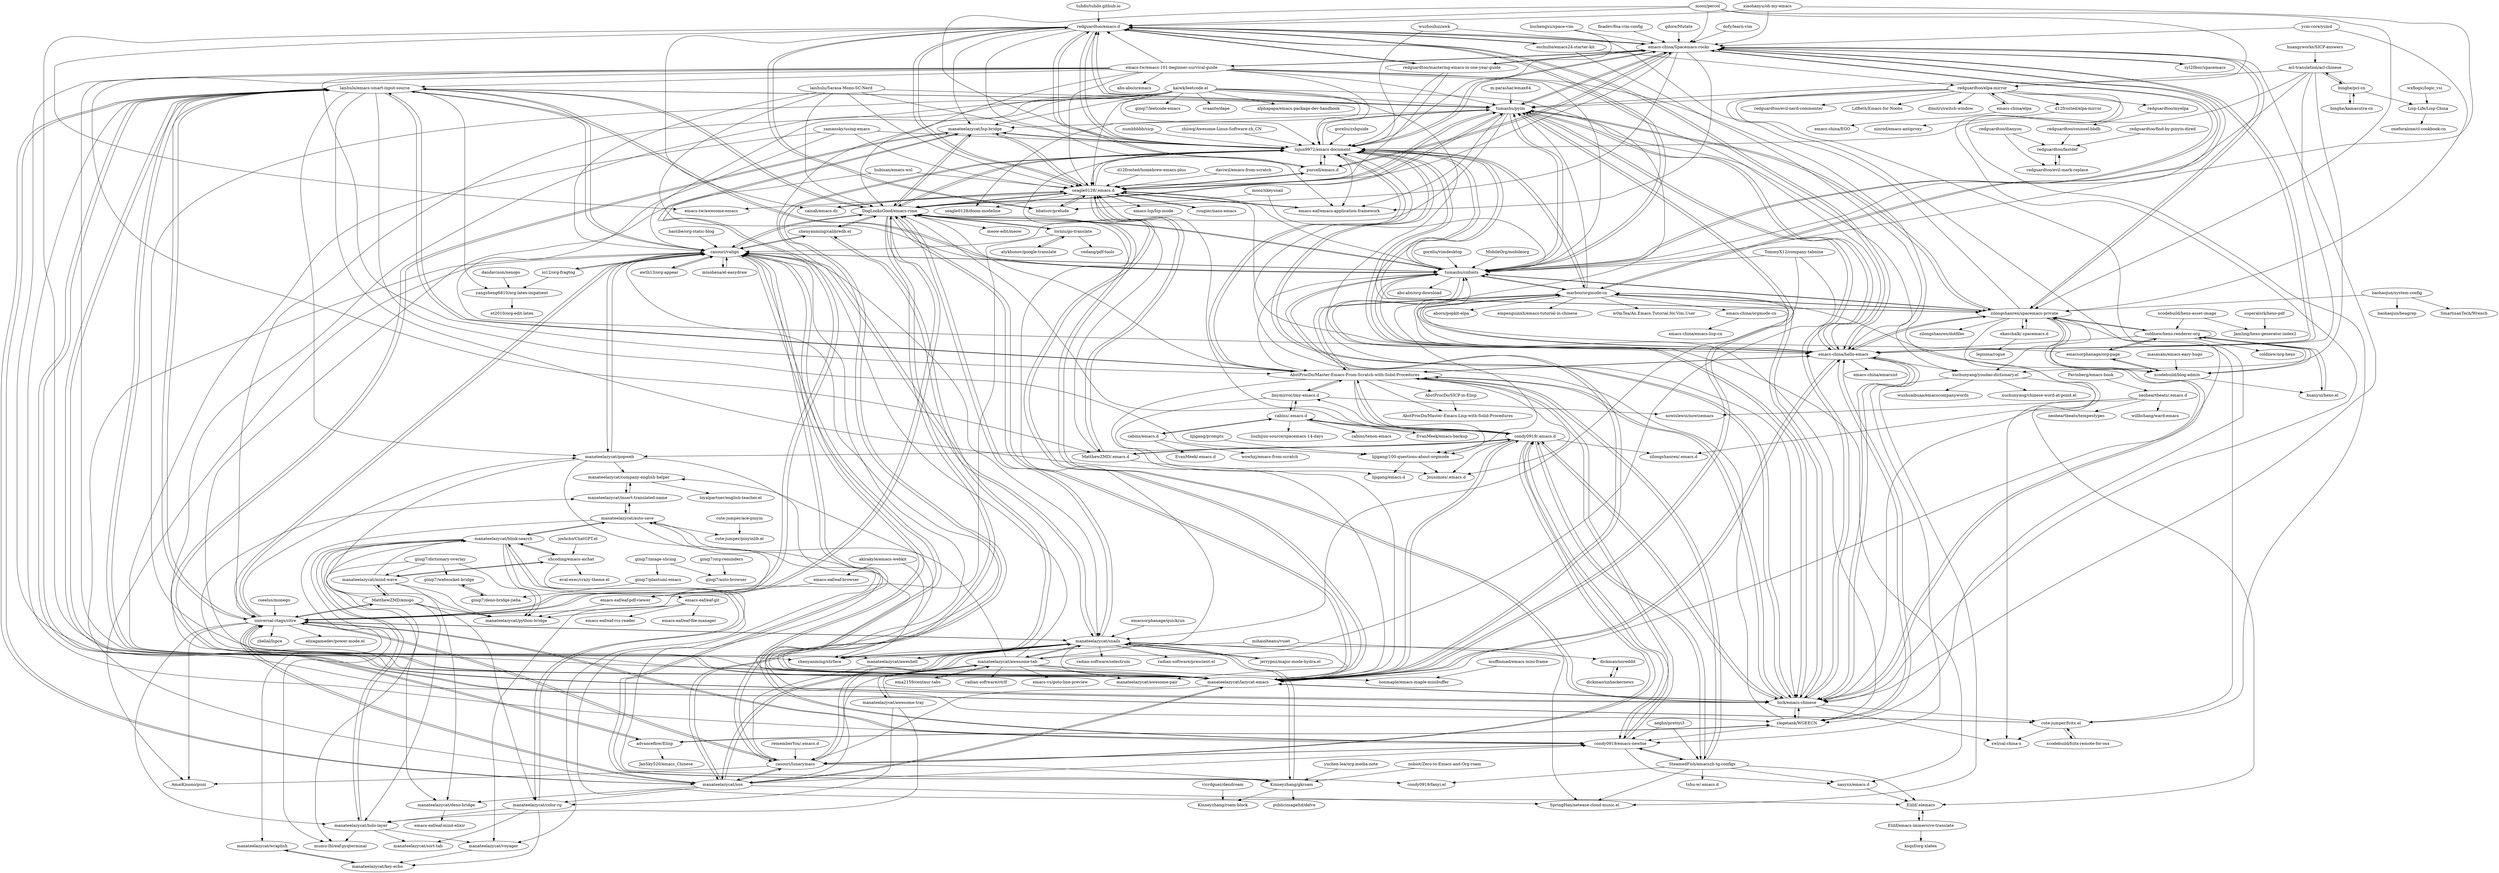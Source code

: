 digraph G {
"mooz/percol" -> "redguardtoo/emacs.d" ["e"=1]
"mooz/percol" -> "emacs-china/Spacemacs-rocks" ["e"=1]
"mooz/percol" -> "lujun9972/emacs-document" ["e"=1]
"mooz/percol" -> "tumashu/pyim" ["e"=1]
"mooz/percol" -> "zilongshanren/spacemacs-private" ["e"=1]
"redguardtoo/mastering-emacs-in-one-year-guide" -> "redguardtoo/emacs.d" ["e"=1]
"redguardtoo/mastering-emacs-in-one-year-guide" -> "emacs-china/Spacemacs-rocks" ["e"=1]
"redguardtoo/mastering-emacs-in-one-year-guide" -> "lujun9972/emacs-document" ["e"=1]
"redguardtoo/mastering-emacs-in-one-year-guide" -> "seagle0128/.emacs.d" ["e"=1]
"goreliu/zshguide" -> "lujun9972/emacs-document" ["e"=1]
"emacs-eaf/emacs-application-framework" -> "seagle0128/.emacs.d" ["e"=1]
"mooz/xkeysnail" -> "DogLooksGood/emacs-rime" ["e"=1]
"mooz/xkeysnail" -> "tumashu/cnfonts" ["e"=1]
"xiaohanyu/oh-my-emacs" -> "redguardtoo/emacs.d" ["e"=1]
"xiaohanyu/oh-my-emacs" -> "tumashu/cnfonts" ["e"=1]
"xiaohanyu/oh-my-emacs" -> "emacs-china/Spacemacs-rocks" ["e"=1]
"eschulte/emacs24-starter-kit" -> "redguardtoo/emacs.d" ["e"=1]
"eschulte/emacs24-starter-kit" -> "redguardtoo/elpa-mirror" ["e"=1]
"eschulte/emacs24-starter-kit" -> "emacs-china/hello-emacs" ["e"=1]
"ycm-core/ycmd" -> "zilongshanren/spacemacs-private" ["e"=1]
"ycm-core/ycmd" -> "emacs-china/Spacemacs-rocks" ["e"=1]
"TommyX12/company-tabnine" -> "manateelazycat/snails" ["e"=1]
"TommyX12/company-tabnine" -> "tumashu/cnfonts" ["e"=1]
"TommyX12/company-tabnine" -> "manateelazycat/awesome-tab" ["e"=1]
"MatthewZMD/.emacs.d" -> "seagle0128/.emacs.d" ["e"=1]
"MatthewZMD/.emacs.d" -> "condy0919/.emacs.d" ["e"=1]
"MatthewZMD/.emacs.d" -> "manateelazycat/lazycat-emacs" ["e"=1]
"MatthewZMD/.emacs.d" -> "lujun9972/emacs-document" ["e"=1]
"rememberYou/.emacs.d" -> "casouri/lunarymacs" ["e"=1]
"casouri/lunarymacs" -> "condy0919/emacs-newbie"
"casouri/lunarymacs" -> "universal-ctags/citre"
"casouri/lunarymacs" -> "manateelazycat/snails"
"casouri/lunarymacs" -> "condy0919/.emacs.d"
"casouri/lunarymacs" -> "casouri/valign"
"casouri/lunarymacs" -> "AmaiKinono/puni" ["e"=1]
"casouri/lunarymacs" -> "manateelazycat/nox"
"casouri/lunarymacs" -> "Kinneyzhang/gkroam"
"slegetank/WGEECN" -> "advanceflow/Elisp"
"slegetank/WGEECN" -> "hick/emacs-chinese"
"slegetank/WGEECN" -> "emacs-china/hello-emacs"
"slegetank/WGEECN" -> "condy0919/emacs-newbie"
"slegetank/WGEECN" -> "lujun9972/emacs-document"
"manateelazycat/aweshell" -> "manateelazycat/snails" ["e"=1]
"manateelazycat/aweshell" -> "casouri/lunarymacs" ["e"=1]
"redguardtoo/elpa-mirror" -> "emacs-china/elpa"
"redguardtoo/elpa-mirror" -> "d12frosted/elpa-mirror"
"redguardtoo/elpa-mirror" -> "tumashu/pyim"
"redguardtoo/elpa-mirror" -> "redguardtoo/myelpa"
"redguardtoo/elpa-mirror" -> "redguardtoo/evil-nerd-commenter" ["e"=1]
"redguardtoo/elpa-mirror" -> "LdBeth/Emacs-for-Noobs"
"redguardtoo/elpa-mirror" -> "slegetank/WGEECN"
"redguardtoo/elpa-mirror" -> "manateelazycat/lazycat-emacs"
"redguardtoo/elpa-mirror" -> "dimitri/switch-window" ["e"=1]
"redguardtoo/elpa-mirror" -> "hick/emacs-chinese"
"redguardtoo/elpa-mirror" -> "cute-jumper/fcitx.el"
"manateelazycat/awesome-tray" -> "manateelazycat/awesome-tab" ["e"=1]
"manateelazycat/awesome-tray" -> "manateelazycat/holo-layer" ["e"=1]
"manateelazycat/awesome-tray" -> "manateelazycat/color-rg" ["e"=1]
"manateelazycat/auto-save" -> "manateelazycat/insert-translated-name"
"manateelazycat/auto-save" -> "manateelazycat/blink-search"
"manateelazycat/auto-save" -> "cute-jumper/pinyinlib.el"
"manateelazycat/auto-save" -> "Elilif/.elemacs"
"manateelazycat/auto-save" -> "manateelazycat/wraplish"
"jerrypnz/major-mode-hydra.el" -> "manateelazycat/snails" ["e"=1]
"manateelazycat/snails" -> "manateelazycat/nox"
"manateelazycat/snails" -> "universal-ctags/citre"
"manateelazycat/snails" -> "casouri/valign"
"manateelazycat/snails" -> "manateelazycat/awesome-tab"
"manateelazycat/snails" -> "casouri/lunarymacs"
"manateelazycat/snails" -> "Kinneyzhang/gkroam"
"manateelazycat/snails" -> "jerrypnz/major-mode-hydra.el" ["e"=1]
"manateelazycat/snails" -> "radian-software/selectrum" ["e"=1]
"manateelazycat/snails" -> "manateelazycat/aweshell" ["e"=1]
"manateelazycat/snails" -> "SpringHan/netease-cloud-music.el"
"manateelazycat/snails" -> "manateelazycat/awesome-pair"
"manateelazycat/snails" -> "DogLooksGood/emacs-rime"
"manateelazycat/snails" -> "chenyanming/shrface"
"manateelazycat/snails" -> "radian-software/prescient.el" ["e"=1]
"manateelazycat/snails" -> "manateelazycat/lazycat-emacs"
"ema2159/centaur-tabs" -> "manateelazycat/awesome-tab" ["e"=1]
"wxflogic/logic_vsi" -> "Lisp-Life/Lisp-China"
"condy0919/.emacs.d" -> "condy0919/emacs-newbie"
"condy0919/.emacs.d" -> "manateelazycat/lazycat-emacs"
"condy0919/.emacs.d" -> "cabins/.emacs.d"
"condy0919/.emacs.d" -> "casouri/lunarymacs"
"condy0919/.emacs.d" -> "SteamedFish/emacszh-tg-configs"
"condy0919/.emacs.d" -> "DogLooksGood/emacs-rime"
"condy0919/.emacs.d" -> "hick/emacs-chinese"
"condy0919/.emacs.d" -> "AbstProcDo/Master-Emacs-From-Scratch-with-Solid-Procedures"
"condy0919/.emacs.d" -> "lijigang/100-questions-about-orgmode"
"condy0919/.emacs.d" -> "Jousimies/.emacs.d"
"condy0919/.emacs.d" -> "seagle0128/.emacs.d"
"condy0919/.emacs.d" -> "zilongshanren/.emacs.d"
"condy0919/.emacs.d" -> "MatthewZMD/.emacs.d" ["e"=1]
"condy0919/.emacs.d" -> "Imymirror/imy-emacs.d"
"condy0919/.emacs.d" -> "manateelazycat/popweb"
"aeghn/prettyi3" -> "SteamedFish/emacszh-tg-configs" ["e"=1]
"aeghn/prettyi3" -> "condy0919/emacs-newbie" ["e"=1]
"redguardtoo/dianyou" -> "redguardtoo/fastdef"
"redguardtoo/dianyou" -> "redguardtoo/evil-mark-replace"
"dickmao/nnreddit" -> "dickmao/nnhackernews"
"kaiwk/leetcode.el" -> "manateelazycat/snails"
"kaiwk/leetcode.el" -> "lujun9972/emacs-document"
"kaiwk/leetcode.el" -> "casouri/valign"
"kaiwk/leetcode.el" -> "manateelazycat/lsp-bridge" ["e"=1]
"kaiwk/leetcode.el" -> "hick/emacs-chinese"
"kaiwk/leetcode.el" -> "universal-ctags/citre"
"kaiwk/leetcode.el" -> "manateelazycat/aweshell" ["e"=1]
"kaiwk/leetcode.el" -> "ginqi7/leetcode-emacs"
"kaiwk/leetcode.el" -> "manateelazycat/lazycat-emacs"
"kaiwk/leetcode.el" -> "seagle0128/doom-modeline" ["e"=1]
"kaiwk/leetcode.el" -> "nasyxx/emacs.d"
"kaiwk/leetcode.el" -> "tumashu/pyim"
"kaiwk/leetcode.el" -> "seagle0128/.emacs.d"
"kaiwk/leetcode.el" -> "svaante/dape" ["e"=1]
"kaiwk/leetcode.el" -> "alphapapa/emacs-package-dev-handbook" ["e"=1]
"nasyxx/emacs.d" -> "Elilif/.elemacs"
"atykhonov/google-translate" -> "lorniu/go-translate" ["e"=1]
"manateelazycat/awesome-tab" -> "manateelazycat/snails"
"manateelazycat/awesome-tab" -> "ema2159/centaur-tabs" ["e"=1]
"manateelazycat/awesome-tab" -> "manateelazycat/awesome-tray" ["e"=1]
"manateelazycat/awesome-tab" -> "manateelazycat/lazycat-emacs"
"manateelazycat/awesome-tab" -> "DogLooksGood/emacs-rime"
"manateelazycat/awesome-tab" -> "manateelazycat/nox"
"manateelazycat/awesome-tab" -> "radian-software/ctrlf" ["e"=1]
"manateelazycat/awesome-tab" -> "manateelazycat/auto-save"
"manateelazycat/awesome-tab" -> "casouri/valign"
"manateelazycat/awesome-tab" -> "honmaple/emacs-maple-minibuffer"
"manateelazycat/awesome-tab" -> "emacs-vs/goto-line-preview" ["e"=1]
"manateelazycat/awesome-tab" -> "manateelazycat/awesome-pair"
"binghe/pcl-cn" -> "Lisp-Life/Lisp-China"
"binghe/pcl-cn" -> "binghe/kamasutra-cn"
"binghe/pcl-cn" -> "acl-translation/acl-chinese"
"cabins/.emacs.d" -> "cabins/emacs.d"
"cabins/.emacs.d" -> "Imymirror/imy-emacs.d"
"cabins/.emacs.d" -> "condy0919/.emacs.d"
"cabins/.emacs.d" -> "EvanMeek/emacs-backup"
"cabins/.emacs.d" -> "liuzhijun-source/spacemacs-14-days"
"cabins/.emacs.d" -> "cabins/tenon-emacs"
"binghe/kamasutra-cn" -> "binghe/pcl-cn"
"m-parashar/emax64" -> "tumashu/pyim" ["e"=1]
"manateelazycat/color-rg" -> "manateelazycat/blink-search"
"manateelazycat/color-rg" -> "manateelazycat/sort-tab"
"manateelazycat/color-rg" -> "manateelazycat/holo-layer"
"manateelazycat/color-rg" -> "manateelazycat/key-echo"
"manateelazycat/insert-translated-name" -> "manateelazycat/company-english-helper"
"manateelazycat/insert-translated-name" -> "manateelazycat/auto-save"
"Lisp-Life/Lisp-China" -> "oneforalone/cl-cookbook-cn"
"marboo/orgmode-cn" -> "emacs-china/hello-emacs"
"marboo/orgmode-cn" -> "lujun9972/emacs-document"
"marboo/orgmode-cn" -> "tumashu/cnfonts"
"marboo/orgmode-cn" -> "AbstProcDo/Master-Emacs-From-Scratch-with-Solid-Procedures"
"marboo/orgmode-cn" -> "hick/emacs-chinese"
"marboo/orgmode-cn" -> "zilongshanren/spacemacs-private"
"marboo/orgmode-cn" -> "emacs-china/orgmode-cn"
"marboo/orgmode-cn" -> "xcodebuild/blog-admin"
"marboo/orgmode-cn" -> "emacs-china/Spacemacs-rocks"
"marboo/orgmode-cn" -> "tumashu/pyim"
"marboo/orgmode-cn" -> "slegetank/WGEECN"
"marboo/orgmode-cn" -> "aborn/popkit-elpa"
"marboo/orgmode-cn" -> "lijigang/100-questions-about-orgmode"
"marboo/orgmode-cn" -> "empenguinxh/emacs-tutorial-in-chinese"
"marboo/orgmode-cn" -> "w0mTea/An.Emacs.Tutorial.for.Vim.User" ["e"=1]
"manateelazycat/company-english-helper" -> "manateelazycat/insert-translated-name"
"manateelazycat/company-english-helper" -> "loyalpartner/english-teacher.el"
"redguardtoo/myelpa" -> "redguardtoo/counsel-bbdb"
"tumashu/cnfonts" -> "tumashu/pyim"
"tumashu/cnfonts" -> "hick/emacs-chinese"
"tumashu/cnfonts" -> "lujun9972/emacs-document"
"tumashu/cnfonts" -> "DogLooksGood/emacs-rime"
"tumashu/cnfonts" -> "emacs-china/hello-emacs"
"tumashu/cnfonts" -> "casouri/valign"
"tumashu/cnfonts" -> "laishulu/emacs-smart-input-source"
"tumashu/cnfonts" -> "manateelazycat/lazycat-emacs"
"tumashu/cnfonts" -> "marboo/orgmode-cn"
"tumashu/cnfonts" -> "zilongshanren/spacemacs-private"
"tumashu/cnfonts" -> "abo-abo/org-download" ["e"=1]
"tumashu/cnfonts" -> "seagle0128/.emacs.d"
"tumashu/cnfonts" -> "emacs-china/Spacemacs-rocks"
"tumashu/cnfonts" -> "AbstProcDo/Master-Emacs-From-Scratch-with-Solid-Procedures"
"tumashu/cnfonts" -> "redguardtoo/emacs.d"
"redguardtoo/emacs.d" -> "purcell/emacs.d" ["e"=1]
"redguardtoo/emacs.d" -> "seagle0128/.emacs.d"
"redguardtoo/emacs.d" -> "redguardtoo/mastering-emacs-in-one-year-guide" ["e"=1]
"redguardtoo/emacs.d" -> "lujun9972/emacs-document"
"redguardtoo/emacs.d" -> "emacs-china/Spacemacs-rocks"
"redguardtoo/emacs.d" -> "bbatsov/prelude" ["e"=1]
"redguardtoo/emacs.d" -> "tumashu/pyim"
"redguardtoo/emacs.d" -> "emacs-eaf/emacs-application-framework" ["e"=1]
"redguardtoo/emacs.d" -> "emacs-china/hello-emacs"
"redguardtoo/emacs.d" -> "manateelazycat/lazycat-emacs"
"redguardtoo/emacs.d" -> "tumashu/cnfonts"
"redguardtoo/emacs.d" -> "manateelazycat/lsp-bridge" ["e"=1]
"redguardtoo/emacs.d" -> "eschulte/emacs24-starter-kit" ["e"=1]
"redguardtoo/emacs.d" -> "emacs-tw/awesome-emacs" ["e"=1]
"redguardtoo/emacs.d" -> "caisah/emacs.dz" ["e"=1]
"nobiot/Zero-to-Emacs-and-Org-roam" -> "Kinneyzhang/gkroam" ["e"=1]
"bbatsov/prelude" -> "redguardtoo/emacs.d" ["e"=1]
"bbatsov/prelude" -> "seagle0128/.emacs.d" ["e"=1]
"daviwil/emacs-from-scratch" -> "seagle0128/.emacs.d" ["e"=1]
"dandavison/xenops" -> "yangsheng6810/org-latex-impatient" ["e"=1]
"hubisan/emacs-wsl" -> "seagle0128/.emacs.d" ["e"=1]
"hubisan/emacs-wsl" -> "chenyanming/shrface" ["e"=1]
"condy0919/emacs-newbie" -> "condy0919/.emacs.d"
"condy0919/emacs-newbie" -> "SteamedFish/emacszh-tg-configs"
"condy0919/emacs-newbie" -> "AbstProcDo/Master-Emacs-From-Scratch-with-Solid-Procedures"
"condy0919/emacs-newbie" -> "universal-ctags/citre"
"condy0919/emacs-newbie" -> "casouri/lunarymacs"
"condy0919/emacs-newbie" -> "casouri/valign"
"condy0919/emacs-newbie" -> "nasyxx/emacs.d"
"casouri/valign" -> "DogLooksGood/emacs-rime"
"casouri/valign" -> "awth13/org-appear" ["e"=1]
"casouri/valign" -> "manateelazycat/popweb"
"casouri/valign" -> "chenyanming/calibredb.el" ["e"=1]
"casouri/valign" -> "manateelazycat/snails"
"casouri/valign" -> "io12/org-fragtog" ["e"=1]
"casouri/valign" -> "laishulu/emacs-smart-input-source"
"casouri/valign" -> "tumashu/cnfonts"
"casouri/valign" -> "casouri/lunarymacs"
"casouri/valign" -> "condy0919/emacs-newbie"
"casouri/valign" -> "universal-ctags/citre"
"casouri/valign" -> "Kinneyzhang/gkroam"
"casouri/valign" -> "AmaiKinono/puni" ["e"=1]
"casouri/valign" -> "misohena/el-easydraw" ["e"=1]
"casouri/valign" -> "chenyanming/shrface"
"laishulu/Sarasa-Mono-SC-Nerd" -> "tumashu/cnfonts" ["e"=1]
"laishulu/Sarasa-Mono-SC-Nerd" -> "DogLooksGood/emacs-rime" ["e"=1]
"laishulu/Sarasa-Mono-SC-Nerd" -> "casouri/valign" ["e"=1]
"laishulu/Sarasa-Mono-SC-Nerd" -> "lujun9972/emacs-document" ["e"=1]
"laishulu/Sarasa-Mono-SC-Nerd" -> "seagle0128/.emacs.d" ["e"=1]
"laishulu/Sarasa-Mono-SC-Nerd" -> "tumashu/pyim" ["e"=1]
"qdore/Mutate" -> "emacs-china/Spacemacs-rocks" ["e"=1]
"mihaiolteanu/vuiet" -> "dickmao/nnreddit"
"mihaiolteanu/vuiet" -> "chenyanming/shrface"
"tuhdo/tuhdo.github.io" -> "redguardtoo/emacs.d" ["e"=1]
"tumashu/pyim" -> "tumashu/cnfonts"
"tumashu/pyim" -> "DogLooksGood/emacs-rime"
"tumashu/pyim" -> "hick/emacs-chinese"
"tumashu/pyim" -> "lujun9972/emacs-document"
"tumashu/pyim" -> "emacs-china/hello-emacs"
"tumashu/pyim" -> "manateelazycat/lazycat-emacs"
"tumashu/pyim" -> "seagle0128/.emacs.d"
"tumashu/pyim" -> "redguardtoo/emacs.d"
"tumashu/pyim" -> "laishulu/emacs-smart-input-source"
"tumashu/pyim" -> "emacs-eaf/emacs-application-framework" ["e"=1]
"tumashu/pyim" -> "xuchunyang/youdao-dictionary.el"
"tumashu/pyim" -> "manateelazycat/lsp-bridge" ["e"=1]
"tumashu/pyim" -> "emacs-china/Spacemacs-rocks"
"tumashu/pyim" -> "zilongshanren/spacemacs-private"
"tumashu/pyim" -> "casouri/valign"
"lorniu/go-translate" -> "atykhonov/google-translate" ["e"=1]
"lorniu/go-translate" -> "DogLooksGood/emacs-rime"
"lorniu/go-translate" -> "universal-ctags/citre"
"lorniu/go-translate" -> "vedang/pdf-tools" ["e"=1]
"AbstProcDo/Master-Emacs-From-Scratch-with-Solid-Procedures" -> "condy0919/emacs-newbie"
"AbstProcDo/Master-Emacs-From-Scratch-with-Solid-Procedures" -> "SteamedFish/emacszh-tg-configs"
"AbstProcDo/Master-Emacs-From-Scratch-with-Solid-Procedures" -> "emacs-china/hello-emacs"
"AbstProcDo/Master-Emacs-From-Scratch-with-Solid-Procedures" -> "laishulu/emacs-smart-input-source"
"AbstProcDo/Master-Emacs-From-Scratch-with-Solid-Procedures" -> "AbstProcDo/SICP-in-Elisp"
"AbstProcDo/Master-Emacs-From-Scratch-with-Solid-Procedures" -> "Imymirror/imy-emacs.d"
"AbstProcDo/Master-Emacs-From-Scratch-with-Solid-Procedures" -> "lujun9972/emacs-document"
"AbstProcDo/Master-Emacs-From-Scratch-with-Solid-Procedures" -> "hick/emacs-chinese"
"AbstProcDo/Master-Emacs-From-Scratch-with-Solid-Procedures" -> "marboo/orgmode-cn"
"AbstProcDo/Master-Emacs-From-Scratch-with-Solid-Procedures" -> "DogLooksGood/emacs-rime"
"AbstProcDo/Master-Emacs-From-Scratch-with-Solid-Procedures" -> "condy0919/.emacs.d"
"AbstProcDo/Master-Emacs-From-Scratch-with-Solid-Procedures" -> "lijigang/100-questions-about-orgmode"
"AbstProcDo/Master-Emacs-From-Scratch-with-Solid-Procedures" -> "AbstProcDo/Master-Emacs-Lisp-with-Solid-Procedures"
"AbstProcDo/Master-Emacs-From-Scratch-with-Solid-Procedures" -> "Jousimies/.emacs.d"
"AbstProcDo/Master-Emacs-From-Scratch-with-Solid-Procedures" -> "manateelazycat/lazycat-emacs"
"emacsorphanage/quickrun" -> "manateelazycat/snails" ["e"=1]
"universal-ctags/citre" -> "condy0919/emacs-newbie"
"universal-ctags/citre" -> "manateelazycat/snails"
"universal-ctags/citre" -> "casouri/lunarymacs"
"universal-ctags/citre" -> "laishulu/emacs-smart-input-source"
"universal-ctags/citre" -> "manateelazycat/lsp-bridge" ["e"=1]
"universal-ctags/citre" -> "manateelazycat/nox"
"universal-ctags/citre" -> "MatthewZMD/emigo" ["e"=1]
"universal-ctags/citre" -> "casouri/valign"
"universal-ctags/citre" -> "manateelazycat/popweb"
"universal-ctags/citre" -> "advanceflow/Elisp"
"universal-ctags/citre" -> "manateelazycat/holo-layer"
"universal-ctags/citre" -> "DogLooksGood/emacs-rime"
"universal-ctags/citre" -> "AmaiKinono/puni" ["e"=1]
"universal-ctags/citre" -> "zbelial/lspce" ["e"=1]
"universal-ctags/citre" -> "elizagamedev/power-mode.el"
"emacs-china/hello-emacs" -> "lujun9972/emacs-document"
"emacs-china/hello-emacs" -> "emacs-china/Spacemacs-rocks"
"emacs-china/hello-emacs" -> "tumashu/cnfonts"
"emacs-china/hello-emacs" -> "marboo/orgmode-cn"
"emacs-china/hello-emacs" -> "AbstProcDo/Master-Emacs-From-Scratch-with-Solid-Procedures"
"emacs-china/hello-emacs" -> "manateelazycat/lazycat-emacs"
"emacs-china/hello-emacs" -> "hick/emacs-chinese"
"emacs-china/hello-emacs" -> "tumashu/pyim"
"emacs-china/hello-emacs" -> "zilongshanren/spacemacs-private"
"emacs-china/hello-emacs" -> "seagle0128/.emacs.d"
"emacs-china/hello-emacs" -> "emacs-china/emacsist"
"emacs-china/hello-emacs" -> "redguardtoo/emacs.d"
"emacs-china/hello-emacs" -> "condy0919/emacs-newbie"
"emacs-china/hello-emacs" -> "slegetank/WGEECN"
"emacs-china/hello-emacs" -> "xuchunyang/youdao-dictionary.el"
"manateelazycat/nox" -> "manateelazycat/snails"
"manateelazycat/nox" -> "SpringHan/netease-cloud-music.el"
"manateelazycat/nox" -> "universal-ctags/citre"
"manateelazycat/nox" -> "laishulu/emacs-smart-input-source"
"manateelazycat/nox" -> "casouri/lunarymacs"
"manateelazycat/nox" -> "DogLooksGood/emacs-rime"
"manateelazycat/nox" -> "manateelazycat/color-rg"
"manateelazycat/nox" -> "manateelazycat/lazycat-emacs"
"manateelazycat/nox" -> "casouri/valign"
"manateelazycat/nox" -> "manateelazycat/deno-bridge"
"manateelazycat/nox" -> "condy0919/emacs-newbie"
"yangsheng6810/org-latex-impatient" -> "et2010/org-edit-latex"
"io12/org-fragtog" -> "casouri/valign" ["e"=1]
"io12/org-fragtog" -> "yangsheng6810/org-latex-impatient" ["e"=1]
"muffinmad/emacs-mini-frame" -> "honmaple/emacs-maple-minibuffer" ["e"=1]
"chenyanming/shrface" -> "chenyanming/calibredb.el" ["e"=1]
"Kinneyzhang/gkroam" -> "publicimageltd/delve" ["e"=1]
"Kinneyzhang/gkroam" -> "Kinneyzhang/roam-block"
"Kinneyzhang/gkroam" -> "manateelazycat/snails"
"Kinneyzhang/gkroam" -> "casouri/valign"
"SteamedFish/emacszh-tg-configs" -> "condy0919/emacs-newbie"
"SteamedFish/emacszh-tg-configs" -> "nasyxx/emacs.d"
"SteamedFish/emacszh-tg-configs" -> "AbstProcDo/Master-Emacs-From-Scratch-with-Solid-Procedures"
"SteamedFish/emacszh-tg-configs" -> "Elilif/.elemacs"
"SteamedFish/emacszh-tg-configs" -> "condy0919/fanyi.el"
"SteamedFish/emacszh-tg-configs" -> "condy0919/.emacs.d"
"SteamedFish/emacszh-tg-configs" -> "tshu-w/.emacs.d"
"SteamedFish/emacszh-tg-configs" -> "SpringHan/netease-cloud-music.el"
"DogLooksGood/emacs-rime" -> "laishulu/emacs-smart-input-source"
"DogLooksGood/emacs-rime" -> "tumashu/pyim"
"DogLooksGood/emacs-rime" -> "casouri/valign"
"DogLooksGood/emacs-rime" -> "tumashu/cnfonts"
"DogLooksGood/emacs-rime" -> "manateelazycat/lazycat-emacs"
"DogLooksGood/emacs-rime" -> "manateelazycat/lsp-bridge" ["e"=1]
"DogLooksGood/emacs-rime" -> "manateelazycat/nox"
"DogLooksGood/emacs-rime" -> "lorniu/go-translate"
"DogLooksGood/emacs-rime" -> "hick/emacs-chinese"
"DogLooksGood/emacs-rime" -> "lujun9972/emacs-document"
"DogLooksGood/emacs-rime" -> "chenyanming/calibredb.el" ["e"=1]
"DogLooksGood/emacs-rime" -> "universal-ctags/citre"
"DogLooksGood/emacs-rime" -> "seagle0128/.emacs.d"
"DogLooksGood/emacs-rime" -> "meow-edit/meow" ["e"=1]
"DogLooksGood/emacs-rime" -> "manateelazycat/snails"
"xuchunyang/youdao-dictionary.el" -> "xuchunyang/chinese-word-at-point.el"
"xuchunyang/youdao-dictionary.el" -> "SpringHan/netease-cloud-music.el"
"xuchunyang/youdao-dictionary.el" -> "wushuaibuaa/emacscompanywords"
"xuchunyang/youdao-dictionary.el" -> "xwl/cal-china-x"
"chenyanming/calibredb.el" -> "chenyanming/shrface" ["e"=1]
"chenyanming/calibredb.el" -> "casouri/valign" ["e"=1]
"chenyanming/calibredb.el" -> "DogLooksGood/emacs-rime" ["e"=1]
"laishulu/emacs-smart-input-source" -> "DogLooksGood/emacs-rime"
"laishulu/emacs-smart-input-source" -> "universal-ctags/citre"
"laishulu/emacs-smart-input-source" -> "hick/emacs-chinese"
"laishulu/emacs-smart-input-source" -> "cute-jumper/fcitx.el"
"laishulu/emacs-smart-input-source" -> "casouri/valign"
"laishulu/emacs-smart-input-source" -> "AbstProcDo/Master-Emacs-From-Scratch-with-Solid-Procedures"
"laishulu/emacs-smart-input-source" -> "manateelazycat/nox"
"laishulu/emacs-smart-input-source" -> "tumashu/cnfonts"
"laishulu/emacs-smart-input-source" -> "manateelazycat/popweb"
"laishulu/emacs-smart-input-source" -> "Jousimies/.emacs.d"
"laishulu/emacs-smart-input-source" -> "manateelazycat/lazycat-emacs"
"laishulu/emacs-smart-input-source" -> "tumashu/pyim"
"laishulu/emacs-smart-input-source" -> "yangsheng6810/org-latex-impatient"
"laishulu/emacs-smart-input-source" -> "lijigang/100-questions-about-orgmode"
"laishulu/emacs-smart-input-source" -> "condy0919/emacs-newbie"
"redguardtoo/find-by-pinyin-dired" -> "redguardtoo/fastdef"
"dickmao/nnhackernews" -> "dickmao/nnreddit"
"AbstProcDo/SICP-in-Elisp" -> "AbstProcDo/Master-Emacs-Lisp-with-Solid-Procedures"
"emacs-china/orgmode-cn" -> "emacs-china/emacs-lisp-cn"
"zilongshanren/spacemacs-private" -> "emacs-china/Spacemacs-rocks"
"zilongshanren/spacemacs-private" -> "lujun9972/emacs-document"
"zilongshanren/spacemacs-private" -> "emacs-china/hello-emacs"
"zilongshanren/spacemacs-private" -> "tumashu/cnfonts"
"zilongshanren/spacemacs-private" -> "xuchunyang/youdao-dictionary.el"
"zilongshanren/spacemacs-private" -> "hick/emacs-chinese"
"zilongshanren/spacemacs-private" -> "tumashu/pyim"
"zilongshanren/spacemacs-private" -> "coldnew/hexo-renderer-org"
"zilongshanren/spacemacs-private" -> "marboo/orgmode-cn"
"zilongshanren/spacemacs-private" -> "redguardtoo/emacs.d"
"zilongshanren/spacemacs-private" -> "zilongshanren/dotfiles"
"zilongshanren/spacemacs-private" -> "ekaschalk/.spacemacs.d"
"zilongshanren/spacemacs-private" -> "zilongshanren/.emacs.d"
"zilongshanren/spacemacs-private" -> "xcodebuild/blog-admin"
"zilongshanren/spacemacs-private" -> "cute-jumper/fcitx.el"
"rougier/nano-emacs" -> "seagle0128/.emacs.d" ["e"=1]
"awth13/org-appear" -> "casouri/valign" ["e"=1]
"wuzhouhui/awk" -> "emacs-china/Spacemacs-rocks" ["e"=1]
"wuzhouhui/awk" -> "lujun9972/emacs-document" ["e"=1]
"yuchen-lea/org-media-note" -> "Kinneyzhang/gkroam" ["e"=1]
"akirakyle/emacs-webkit" -> "chenyanming/shrface" ["e"=1]
"akirakyle/emacs-webkit" -> "emacs-eaf/eaf-browser" ["e"=1]
"cseelus/monego" -> "universal-ctags/citre" ["e"=1]
"bastibe/org-static-blog" -> "casouri/valign" ["e"=1]
"cute-jumper/fcitx.el" -> "xcodebuild/fcitx-remote-for-osx" ["e"=1]
"cute-jumper/fcitx.el" -> "laishulu/emacs-smart-input-source"
"cute-jumper/fcitx.el" -> "xwl/cal-china-x"
"hick/emacs-chinese" -> "tumashu/cnfonts"
"hick/emacs-chinese" -> "tumashu/pyim"
"hick/emacs-chinese" -> "laishulu/emacs-smart-input-source"
"hick/emacs-chinese" -> "lujun9972/emacs-document"
"hick/emacs-chinese" -> "manateelazycat/lazycat-emacs"
"hick/emacs-chinese" -> "emacs-china/hello-emacs"
"hick/emacs-chinese" -> "DogLooksGood/emacs-rime"
"hick/emacs-chinese" -> "AbstProcDo/Master-Emacs-From-Scratch-with-Solid-Procedures"
"hick/emacs-chinese" -> "condy0919/.emacs.d"
"hick/emacs-chinese" -> "marboo/orgmode-cn"
"hick/emacs-chinese" -> "cute-jumper/fcitx.el"
"hick/emacs-chinese" -> "slegetank/WGEECN"
"hick/emacs-chinese" -> "zilongshanren/spacemacs-private"
"hick/emacs-chinese" -> "casouri/valign"
"hick/emacs-chinese" -> "xwl/cal-china-x"
"cute-jumper/ace-pinyin" -> "cute-jumper/pinyinlib.el"
"lijigang/100-questions-about-orgmode" -> "lijigang/emacs.d"
"lijigang/100-questions-about-orgmode" -> "Jousimies/.emacs.d"
"emacs-eaf/eaf-pdf-viewer" -> "manateelazycat/python-bridge"
"vicrdguez/dendroam" -> "Kinneyzhang/roam-block" ["e"=1]
"Imymirror/imy-emacs.d" -> "lijigang/emacs.d"
"Imymirror/imy-emacs.d" -> "cabins/.emacs.d"
"Imymirror/imy-emacs.d" -> "nowislewis/nowisemacs"
"Imymirror/imy-emacs.d" -> "AbstProcDo/Master-Emacs-From-Scratch-with-Solid-Procedures"
"emacs-eaf/eaf-browser" -> "emacs-eaf/eaf-pdf-viewer"
"redguardtoo/evil-mark-replace" -> "redguardtoo/fastdef"
"manateelazycat/lsp-bridge" -> "seagle0128/.emacs.d" ["e"=1]
"manateelazycat/lsp-bridge" -> "universal-ctags/citre" ["e"=1]
"manateelazycat/lsp-bridge" -> "manateelazycat/lazycat-emacs" ["e"=1]
"manateelazycat/lsp-bridge" -> "DogLooksGood/emacs-rime" ["e"=1]
"manateelazycat/lsp-bridge" -> "lujun9972/emacs-document" ["e"=1]
"misohena/el-easydraw" -> "casouri/valign" ["e"=1]
"emacs-china/Spacemacs-rocks" -> "zilongshanren/spacemacs-private"
"emacs-china/Spacemacs-rocks" -> "lujun9972/emacs-document"
"emacs-china/Spacemacs-rocks" -> "redguardtoo/emacs.d"
"emacs-china/Spacemacs-rocks" -> "emacs-china/hello-emacs"
"emacs-china/Spacemacs-rocks" -> "redguardtoo/mastering-emacs-in-one-year-guide" ["e"=1]
"emacs-china/Spacemacs-rocks" -> "purcell/emacs.d" ["e"=1]
"emacs-china/Spacemacs-rocks" -> "seagle0128/.emacs.d"
"emacs-china/Spacemacs-rocks" -> "tumashu/pyim"
"emacs-china/Spacemacs-rocks" -> "tumashu/cnfonts"
"emacs-china/Spacemacs-rocks" -> "syl20bnr/spacemacs" ["e"=1]
"emacs-china/Spacemacs-rocks" -> "hick/emacs-chinese"
"emacs-china/Spacemacs-rocks" -> "bbatsov/prelude" ["e"=1]
"emacs-china/Spacemacs-rocks" -> "emacs-tw/emacs-101-beginner-survival-guide"
"emacs-china/Spacemacs-rocks" -> "marboo/orgmode-cn"
"emacs-china/Spacemacs-rocks" -> "emacs-eaf/emacs-application-framework" ["e"=1]
"dofy/learn-vim" -> "emacs-china/Spacemacs-rocks" ["e"=1]
"fisadev/fisa-vim-config" -> "emacs-china/Spacemacs-rocks" ["e"=1]
"manateelazycat/popweb" -> "condy0919/fanyi.el"
"manateelazycat/popweb" -> "casouri/valign"
"manateelazycat/popweb" -> "emacs-eaf/eaf-pdf-viewer"
"manateelazycat/popweb" -> "manateelazycat/company-english-helper"
"manateelazycat/popweb" -> "manateelazycat/python-bridge"
"emacs-tw/emacs-101-beginner-survival-guide" -> "lujun9972/emacs-document"
"emacs-tw/emacs-101-beginner-survival-guide" -> "manateelazycat/lazycat-emacs"
"emacs-tw/emacs-101-beginner-survival-guide" -> "tumashu/pyim"
"emacs-tw/emacs-101-beginner-survival-guide" -> "tumashu/cnfonts"
"emacs-tw/emacs-101-beginner-survival-guide" -> "hick/emacs-chinese"
"emacs-tw/emacs-101-beginner-survival-guide" -> "emacs-china/Spacemacs-rocks"
"emacs-tw/emacs-101-beginner-survival-guide" -> "DogLooksGood/emacs-rime"
"emacs-tw/emacs-101-beginner-survival-guide" -> "seagle0128/.emacs.d"
"emacs-tw/emacs-101-beginner-survival-guide" -> "emacs-china/hello-emacs"
"emacs-tw/emacs-101-beginner-survival-guide" -> "abo-abo/oremacs" ["e"=1]
"emacs-tw/emacs-101-beginner-survival-guide" -> "redguardtoo/emacs.d"
"emacs-tw/emacs-101-beginner-survival-guide" -> "AbstProcDo/Master-Emacs-From-Scratch-with-Solid-Procedures"
"emacs-tw/emacs-101-beginner-survival-guide" -> "slegetank/WGEECN"
"emacs-tw/emacs-101-beginner-survival-guide" -> "laishulu/emacs-smart-input-source"
"emacs-tw/emacs-101-beginner-survival-guide" -> "MatthewZMD/.emacs.d" ["e"=1]
"xcodebuild/hexo-asset-image" -> "coldnew/hexo-renderer-org"
"xcodebuild/hexo-asset-image" -> "Jamling/hexo-generator-index2"
"huangzworks/SICP-answers" -> "acl-translation/acl-chinese" ["e"=1]
"xcodebuild/fcitx-remote-for-osx" -> "cute-jumper/fcitx.el" ["e"=1]
"acl-translation/acl-chinese" -> "binghe/pcl-cn"
"acl-translation/acl-chinese" -> "emacs-china/hello-emacs"
"acl-translation/acl-chinese" -> "lujun9972/emacs-document"
"acl-translation/acl-chinese" -> "redguardtoo/elpa-mirror"
"acl-translation/acl-chinese" -> "xuchunyang/youdao-dictionary.el"
"acl-translation/acl-chinese" -> "tumashu/cnfonts"
"cabins/emacs.d" -> "cabins/.emacs.d"
"cabins/emacs.d" -> "EvanMeek/.emacs.d"
"cabins/emacs.d" -> "wowhxj/emacs-from-scratch"
"coldnew/hexo-renderer-org" -> "xcodebuild/blog-admin"
"coldnew/hexo-renderer-org" -> "kuanyui/hexo.el"
"coldnew/hexo-renderer-org" -> "coldnew/org-hexo"
"coldnew/hexo-renderer-org" -> "coldnew/hexo-renderer-org"
"coldnew/hexo-renderer-org" -> "emacsorphanage/org-page" ["e"=1]
"coldnew/hexo-renderer-org" -> "zilongshanren/spacemacs-private"
"coldnew/hexo-renderer-org" -> "emacs-china/hello-emacs"
"superalsrk/hexo-pdf" -> "Jamling/hexo-generator-index2" ["e"=1]
"neoheartbeats/.emacs.d" -> "willbchang/ward-emacs"
"neoheartbeats/.emacs.d" -> "neoheartbeats/tempestypes"
"neoheartbeats/.emacs.d" -> "nowislewis/nowisemacs"
"neoheartbeats/.emacs.d" -> "Elilif/.elemacs"
"advanceflow/Elisp" -> "JanSky520/emacs_Chinese"
"advanceflow/Elisp" -> "universal-ctags/citre"
"advanceflow/Elisp" -> "slegetank/WGEECN"
"emacs-eaf/eaf-git" -> "emacs-eaf/eaf-file-manager"
"emacs-eaf/eaf-git" -> "emacs-eaf/eaf-rss-reader"
"emacs-eaf/eaf-git" -> "manateelazycat/python-bridge"
"emacs-eaf/eaf-git" -> "manateelazycat/voyager"
"seagle0128/.emacs.d" -> "lujun9972/emacs-document"
"seagle0128/.emacs.d" -> "redguardtoo/emacs.d"
"seagle0128/.emacs.d" -> "purcell/emacs.d" ["e"=1]
"seagle0128/.emacs.d" -> "emacs-eaf/emacs-application-framework" ["e"=1]
"seagle0128/.emacs.d" -> "MatthewZMD/.emacs.d" ["e"=1]
"seagle0128/.emacs.d" -> "manateelazycat/lazycat-emacs"
"seagle0128/.emacs.d" -> "manateelazycat/lsp-bridge" ["e"=1]
"seagle0128/.emacs.d" -> "caisah/emacs.dz" ["e"=1]
"seagle0128/.emacs.d" -> "seagle0128/doom-modeline" ["e"=1]
"seagle0128/.emacs.d" -> "rougier/nano-emacs" ["e"=1]
"seagle0128/.emacs.d" -> "emacs-lsp/lsp-mode" ["e"=1]
"seagle0128/.emacs.d" -> "DogLooksGood/emacs-rime"
"seagle0128/.emacs.d" -> "tumashu/pyim"
"seagle0128/.emacs.d" -> "bbatsov/prelude" ["e"=1]
"seagle0128/.emacs.d" -> "emacs-tw/awesome-emacs" ["e"=1]
"d12frosted/homebrew-emacs-plus" -> "seagle0128/.emacs.d" ["e"=1]
"numbbbbb/sicp" -> "lujun9972/emacs-document" ["e"=1]
"emacsorphanage/org-page" -> "xcodebuild/blog-admin" ["e"=1]
"emacsorphanage/org-page" -> "coldnew/hexo-renderer-org" ["e"=1]
"emacsorphanage/org-page" -> "tumashu/cnfonts" ["e"=1]
"goreliu/vimdesktop" -> "tumashu/cnfonts" ["e"=1]
"zamansky/using-emacs" -> "manateelazycat/lazycat-emacs" ["e"=1]
"zamansky/using-emacs" -> "seagle0128/.emacs.d" ["e"=1]
"zamansky/using-emacs" -> "emacs-china/hello-emacs" ["e"=1]
"zamansky/using-emacs" -> "lujun9972/emacs-document" ["e"=1]
"joshcho/ChatGPT.el" -> "xhcoding/emacs-aichat" ["e"=1]
"ginqi7/dictionary-overlay" -> "manateelazycat/python-bridge"
"ginqi7/dictionary-overlay" -> "mumu-lhl/eaf-pyqterminal"
"ginqi7/dictionary-overlay" -> "ginqi7/websocket-bridge"
"ginqi7/dictionary-overlay" -> "manateelazycat/mind-wave"
"manateelazycat/lazycat-emacs" -> "lujun9972/emacs-document"
"manateelazycat/lazycat-emacs" -> "seagle0128/.emacs.d"
"manateelazycat/lazycat-emacs" -> "DogLooksGood/emacs-rime"
"manateelazycat/lazycat-emacs" -> "manateelazycat/auto-save"
"manateelazycat/lazycat-emacs" -> "manateelazycat/lsp-bridge" ["e"=1]
"manateelazycat/lazycat-emacs" -> "condy0919/.emacs.d"
"manateelazycat/lazycat-emacs" -> "hick/emacs-chinese"
"manateelazycat/lazycat-emacs" -> "emacs-china/hello-emacs"
"manateelazycat/lazycat-emacs" -> "tumashu/cnfonts"
"manateelazycat/lazycat-emacs" -> "tumashu/pyim"
"manateelazycat/lazycat-emacs" -> "manateelazycat/company-english-helper"
"manateelazycat/lazycat-emacs" -> "manateelazycat/nox"
"manateelazycat/lazycat-emacs" -> "laishulu/emacs-smart-input-source"
"manateelazycat/lazycat-emacs" -> "manateelazycat/insert-translated-name"
"manateelazycat/lazycat-emacs" -> "casouri/lunarymacs"
"Elilif/.elemacs" -> "Elilif/emacs-immersive-translate"
"xcodebuild/blog-admin" -> "coldnew/hexo-renderer-org"
"xcodebuild/blog-admin" -> "emacsorphanage/org-page" ["e"=1]
"xcodebuild/blog-admin" -> "kuanyui/hexo.el"
"ginqi7/plantuml-emacs" -> "ginqi7/deno-bridge-jieba"
"ginqi7/deno-bridge-jieba" -> "ginqi7/websocket-bridge"
"ginqi7/websocket-bridge" -> "ginqi7/deno-bridge-jieba"
"emacs-china/elpa" -> "redguardtoo/elpa-mirror"
"emacs-china/elpa" -> "emacs-china/EGO"
"kuanyui/hexo.el" -> "coldnew/hexo-renderer-org"
"manateelazycat/blink-search" -> "xhcoding/emacs-aichat"
"manateelazycat/blink-search" -> "manateelazycat/holo-layer"
"manateelazycat/blink-search" -> "mumu-lhl/eaf-pyqterminal"
"manateelazycat/blink-search" -> "manateelazycat/auto-save"
"manateelazycat/blink-search" -> "manateelazycat/deno-bridge"
"manateelazycat/blink-search" -> "manateelazycat/python-bridge"
"manateelazycat/blink-search" -> "manateelazycat/color-rg"
"manateelazycat/blink-search" -> "emacs-eaf/eaf-git"
"manateelazycat/deno-bridge" -> "emacs-eaf/eaf-mind-elixir"
"redguardtoo/fastdef" -> "redguardtoo/evil-mark-replace"
"lujun9972/emacs-document" -> "emacs-china/hello-emacs"
"lujun9972/emacs-document" -> "seagle0128/.emacs.d"
"lujun9972/emacs-document" -> "emacs-china/Spacemacs-rocks"
"lujun9972/emacs-document" -> "tumashu/cnfonts"
"lujun9972/emacs-document" -> "redguardtoo/emacs.d"
"lujun9972/emacs-document" -> "tumashu/pyim"
"lujun9972/emacs-document" -> "manateelazycat/lazycat-emacs"
"lujun9972/emacs-document" -> "hick/emacs-chinese"
"lujun9972/emacs-document" -> "AbstProcDo/Master-Emacs-From-Scratch-with-Solid-Procedures"
"lujun9972/emacs-document" -> "manateelazycat/lsp-bridge" ["e"=1]
"lujun9972/emacs-document" -> "zilongshanren/spacemacs-private"
"lujun9972/emacs-document" -> "purcell/emacs.d" ["e"=1]
"lujun9972/emacs-document" -> "DogLooksGood/emacs-rime"
"lujun9972/emacs-document" -> "marboo/orgmode-cn"
"lujun9972/emacs-document" -> "emacs-eaf/emacs-application-framework" ["e"=1]
"lijigang/prompts" -> "lijigang/100-questions-about-orgmode" ["e"=1]
"zhiiwg/Awesome-Linux-Software-zh_CN" -> "lujun9972/emacs-document" ["e"=1]
"d12frosted/elpa-mirror" -> "ninrod/emacs-antiproxy"
"Elilif/emacs-immersive-translate" -> "Elilif/.elemacs"
"Elilif/emacs-immersive-translate" -> "ksqsf/org-xlatex"
"manateelazycat/holo-layer" -> "manateelazycat/blink-search"
"manateelazycat/holo-layer" -> "manateelazycat/voyager"
"manateelazycat/holo-layer" -> "manateelazycat/sort-tab"
"manateelazycat/holo-layer" -> "mumu-lhl/eaf-pyqterminal"
"ginqi7/image-slicing" -> "ginqi7/plantuml-emacs"
"ginqi7/image-slicing" -> "ginqi7/auto-browser"
"xhcoding/emacs-aichat" -> "manateelazycat/mind-wave"
"xhcoding/emacs-aichat" -> "manateelazycat/blink-search"
"xhcoding/emacs-aichat" -> "eval-exec/crazy-theme.el"
"xhcoding/emacs-aichat" -> "manateelazycat/voyager"
"manateelazycat/mind-wave" -> "xhcoding/emacs-aichat"
"manateelazycat/mind-wave" -> "manateelazycat/python-bridge"
"manateelazycat/mind-wave" -> "MatthewZMD/emigo" ["e"=1]
"manateelazycat/mind-wave" -> "manateelazycat/blink-search"
"manateelazycat/mind-wave" -> "manateelazycat/deno-bridge"
"Pavinberg/emacs-book" -> "neoheartbeats/.emacs.d"
"manateelazycat/voyager" -> "manateelazycat/key-echo"
"manateelazycat/wraplish" -> "manateelazycat/key-echo"
"manateelazycat/key-echo" -> "manateelazycat/wraplish"
"liuchengxu/space-vim" -> "emacs-china/Spacemacs-rocks" ["e"=1]
"liuchengxu/space-vim" -> "lujun9972/emacs-document" ["e"=1]
"syl20bnr/spacemacs" -> "emacs-china/Spacemacs-rocks" ["e"=1]
"caisah/emacs.dz" -> "seagle0128/.emacs.d" ["e"=1]
"MobileOrg/mobileorg" -> "tumashu/cnfonts" ["e"=1]
"ekaschalk/.spacemacs.d" -> "zilongshanren/spacemacs-private"
"ekaschalk/.spacemacs.d" -> "lepisma/rogue" ["e"=1]
"redguardtoo/counsel-bbdb" -> "redguardtoo/fastdef"
"purcell/emacs.d" -> "redguardtoo/emacs.d" ["e"=1]
"purcell/emacs.d" -> "seagle0128/.emacs.d" ["e"=1]
"purcell/emacs.d" -> "emacs-china/Spacemacs-rocks" ["e"=1]
"purcell/emacs.d" -> "lujun9972/emacs-document" ["e"=1]
"masasam/emacs-easy-hugo" -> "xcodebuild/blog-admin" ["e"=1]
"ginqi7/org-reminders" -> "ginqi7/auto-browser"
"MatthewZMD/emigo" -> "manateelazycat/mind-wave" ["e"=1]
"MatthewZMD/emigo" -> "manateelazycat/holo-layer" ["e"=1]
"MatthewZMD/emigo" -> "universal-ctags/citre" ["e"=1]
"MatthewZMD/emigo" -> "manateelazycat/python-bridge" ["e"=1]
"MatthewZMD/emigo" -> "manateelazycat/color-rg" ["e"=1]
"MatthewZMD/emigo" -> "manateelazycat/blink-search" ["e"=1]
"baohaojun/system-config" -> "baohaojun/beagrep"
"baohaojun/system-config" -> "SmartisanTech/Wrench"
"baohaojun/system-config" -> "zilongshanren/spacemacs-private"
"mooz/percol" ["l"="-16.765,-12.055", "c"=16]
"redguardtoo/emacs.d" ["l"="-17.835,-11.544"]
"emacs-china/Spacemacs-rocks" ["l"="-17.807,-11.545"]
"lujun9972/emacs-document" ["l"="-17.823,-11.581"]
"tumashu/pyim" ["l"="-17.806,-11.597"]
"zilongshanren/spacemacs-private" ["l"="-17.864,-11.581"]
"redguardtoo/mastering-emacs-in-one-year-guide" ["l"="-16.72,-12.134", "c"=16]
"seagle0128/.emacs.d" ["l"="-17.772,-11.559"]
"goreliu/zshguide" ["l"="-16.063,-10.239", "c"=985]
"emacs-eaf/emacs-application-framework" ["l"="-16.548,-11.946", "c"=16]
"mooz/xkeysnail" ["l"="-16.567,-11.835", "c"=16]
"DogLooksGood/emacs-rime" ["l"="-17.766,-11.62"]
"tumashu/cnfonts" ["l"="-17.803,-11.579"]
"xiaohanyu/oh-my-emacs" ["l"="-16.799,-12.045", "c"=16]
"eschulte/emacs24-starter-kit" ["l"="-16.781,-12.027", "c"=16]
"redguardtoo/elpa-mirror" ["l"="-17.889,-11.617"]
"emacs-china/hello-emacs" ["l"="-17.837,-11.598"]
"ycm-core/ycmd" ["l"="-16.845,-11.998", "c"=16]
"TommyX12/company-tabnine" ["l"="-16.563,-11.739", "c"=16]
"manateelazycat/snails" ["l"="-17.722,-11.624"]
"manateelazycat/awesome-tab" ["l"="-17.698,-11.637"]
"MatthewZMD/.emacs.d" ["l"="-16.499,-11.901", "c"=16]
"condy0919/.emacs.d" ["l"="-17.789,-11.652"]
"manateelazycat/lazycat-emacs" ["l"="-17.773,-11.602"]
"rememberYou/.emacs.d" ["l"="-16.53,-11.98", "c"=16]
"casouri/lunarymacs" ["l"="-17.75,-11.641"]
"condy0919/emacs-newbie" ["l"="-17.772,-11.647"]
"universal-ctags/citre" ["l"="-17.742,-11.655"]
"casouri/valign" ["l"="-17.743,-11.617"]
"AmaiKinono/puni" ["l"="-16.495,-11.715", "c"=16]
"manateelazycat/nox" ["l"="-17.732,-11.64"]
"Kinneyzhang/gkroam" ["l"="-17.711,-11.658"]
"slegetank/WGEECN" ["l"="-17.828,-11.627"]
"advanceflow/Elisp" ["l"="-17.801,-11.677"]
"hick/emacs-chinese" ["l"="-17.813,-11.613"]
"manateelazycat/aweshell" ["l"="-16.592,-11.74", "c"=16]
"emacs-china/elpa" ["l"="-17.94,-11.631"]
"d12frosted/elpa-mirror" ["l"="-17.962,-11.615"]
"redguardtoo/myelpa" ["l"="-17.949,-11.58"]
"redguardtoo/evil-nerd-commenter" ["l"="-16.743,-11.658", "c"=16]
"LdBeth/Emacs-for-Noobs" ["l"="-17.925,-11.655"]
"dimitri/switch-window" ["l"="-16.836,-11.671", "c"=16]
"cute-jumper/fcitx.el" ["l"="-17.847,-11.624"]
"manateelazycat/awesome-tray" ["l"="-16.51,-11.56", "c"=16]
"manateelazycat/holo-layer" ["l"="-17.627,-11.673"]
"manateelazycat/color-rg" ["l"="-17.641,-11.655"]
"manateelazycat/auto-save" ["l"="-17.665,-11.629"]
"manateelazycat/insert-translated-name" ["l"="-17.687,-11.597"]
"manateelazycat/blink-search" ["l"="-17.613,-11.656"]
"cute-jumper/pinyinlib.el" ["l"="-17.621,-11.583"]
"Elilif/.elemacs" ["l"="-17.704,-11.712"]
"manateelazycat/wraplish" ["l"="-17.634,-11.623"]
"jerrypnz/major-mode-hydra.el" ["l"="-16.485,-11.803", "c"=16]
"radian-software/selectrum" ["l"="-16.548,-11.776", "c"=16]
"SpringHan/netease-cloud-music.el" ["l"="-17.777,-11.666"]
"manateelazycat/awesome-pair" ["l"="-17.675,-11.648"]
"chenyanming/shrface" ["l"="-17.671,-11.565"]
"radian-software/prescient.el" ["l"="-16.571,-11.754", "c"=16]
"ema2159/centaur-tabs" ["l"="-16.638,-11.808", "c"=16]
"wxflogic/logic_vsi" ["l"="-18.112,-11.57"]
"Lisp-Life/Lisp-China" ["l"="-18.059,-11.567"]
"cabins/.emacs.d" ["l"="-17.807,-11.734"]
"SteamedFish/emacszh-tg-configs" ["l"="-17.766,-11.68"]
"AbstProcDo/Master-Emacs-From-Scratch-with-Solid-Procedures" ["l"="-17.806,-11.636"]
"lijigang/100-questions-about-orgmode" ["l"="-17.821,-11.652"]
"Jousimies/.emacs.d" ["l"="-17.806,-11.659"]
"zilongshanren/.emacs.d" ["l"="-17.845,-11.652"]
"Imymirror/imy-emacs.d" ["l"="-17.799,-11.701"]
"manateelazycat/popweb" ["l"="-17.701,-11.62"]
"aeghn/prettyi3" ["l"="-16.22,-10.084", "c"=985]
"redguardtoo/dianyou" ["l"="-18.049,-11.513"]
"redguardtoo/fastdef" ["l"="-18.024,-11.516"]
"redguardtoo/evil-mark-replace" ["l"="-18.037,-11.506"]
"dickmao/nnreddit" ["l"="-17.585,-11.467"]
"dickmao/nnhackernews" ["l"="-17.568,-11.449"]
"kaiwk/leetcode.el" ["l"="-17.745,-11.591"]
"manateelazycat/lsp-bridge" ["l"="-16.469,-11.767", "c"=16]
"ginqi7/leetcode-emacs" ["l"="-17.715,-11.551"]
"seagle0128/doom-modeline" ["l"="-16.621,-11.819", "c"=16]
"nasyxx/emacs.d" ["l"="-17.731,-11.674"]
"svaante/dape" ["l"="-16.434,-11.711", "c"=16]
"alphapapa/emacs-package-dev-handbook" ["l"="-16.521,-11.854", "c"=16]
"atykhonov/google-translate" ["l"="-16.758,-11.79", "c"=16]
"lorniu/go-translate" ["l"="-17.746,-11.69"]
"radian-software/ctrlf" ["l"="-16.553,-11.726", "c"=16]
"honmaple/emacs-maple-minibuffer" ["l"="-17.668,-11.676"]
"emacs-vs/goto-line-preview" ["l"="-16.166,-11.307", "c"=16]
"binghe/pcl-cn" ["l"="-17.981,-11.576"]
"binghe/kamasutra-cn" ["l"="-18.011,-11.567"]
"acl-translation/acl-chinese" ["l"="-17.902,-11.591"]
"cabins/emacs.d" ["l"="-17.807,-11.781"]
"EvanMeek/emacs-backup" ["l"="-17.827,-11.773"]
"liuzhijun-source/spacemacs-14-days" ["l"="-17.845,-11.762"]
"cabins/tenon-emacs" ["l"="-17.804,-11.758"]
"m-parashar/emax64" ["l"="-16.377,-12.094", "c"=16]
"manateelazycat/sort-tab" ["l"="-17.617,-11.692"]
"manateelazycat/key-echo" ["l"="-17.62,-11.637"]
"manateelazycat/company-english-helper" ["l"="-17.702,-11.579"]
"oneforalone/cl-cookbook-cn" ["l"="-18.082,-11.548"]
"marboo/orgmode-cn" ["l"="-17.841,-11.572"]
"emacs-china/orgmode-cn" ["l"="-17.865,-11.513"]
"xcodebuild/blog-admin" ["l"="-17.886,-11.527"]
"aborn/popkit-elpa" ["l"="-17.857,-11.495"]
"empenguinxh/emacs-tutorial-in-chinese" ["l"="-17.831,-11.494"]
"w0mTea/An.Emacs.Tutorial.for.Vim.User" ["l"="-8.595,-34.662", "c"=48]
"loyalpartner/english-teacher.el" ["l"="-17.682,-11.542"]
"redguardtoo/counsel-bbdb" ["l"="-17.989,-11.545"]
"laishulu/emacs-smart-input-source" ["l"="-17.783,-11.622"]
"abo-abo/org-download" ["l"="-16.445,-11.936", "c"=16]
"purcell/emacs.d" ["l"="-16.741,-12.097", "c"=16]
"bbatsov/prelude" ["l"="-16.782,-12.084", "c"=16]
"emacs-tw/awesome-emacs" ["l"="-16.672,-12.076", "c"=16]
"caisah/emacs.dz" ["l"="-16.558,-11.965", "c"=16]
"nobiot/Zero-to-Emacs-and-Org-roam" ["l"="-16.327,-11.905", "c"=16]
"daviwil/emacs-from-scratch" ["l"="-16.517,-11.875", "c"=16]
"dandavison/xenops" ["l"="-16.171,-11.904", "c"=16]
"yangsheng6810/org-latex-impatient" ["l"="-17.736,-11.522"]
"hubisan/emacs-wsl" ["l"="-16.48,-11.916", "c"=16]
"awth13/org-appear" ["l"="-16.421,-11.778", "c"=16]
"chenyanming/calibredb.el" ["l"="-16.337,-11.869", "c"=16]
"io12/org-fragtog" ["l"="-16.326,-11.819", "c"=16]
"misohena/el-easydraw" ["l"="-16.408,-11.762", "c"=16]
"laishulu/Sarasa-Mono-SC-Nerd" ["l"="20.739,1.233", "c"=594]
"qdore/Mutate" ["l"="-16.503,0.002", "c"=339]
"mihaiolteanu/vuiet" ["l"="-17.616,-11.502"]
"tuhdo/tuhdo.github.io" ["l"="-16.839,-11.977", "c"=16]
"xuchunyang/youdao-dictionary.el" ["l"="-17.867,-11.634"]
"vedang/pdf-tools" ["l"="-16.408,-11.807", "c"=16]
"AbstProcDo/SICP-in-Elisp" ["l"="-17.834,-11.681"]
"AbstProcDo/Master-Emacs-Lisp-with-Solid-Procedures" ["l"="-17.852,-11.686"]
"emacsorphanage/quickrun" ["l"="-16.764,-11.66", "c"=16]
"MatthewZMD/emigo" ["l"="-16.36,-11.599", "c"=16]
"zbelial/lspce" ["l"="-16.449,-11.61", "c"=16]
"elizagamedev/power-mode.el" ["l"="-17.726,-11.727"]
"emacs-china/emacsist" ["l"="-17.896,-11.64"]
"manateelazycat/deno-bridge" ["l"="-17.644,-11.68"]
"et2010/org-edit-latex" ["l"="-17.719,-11.48"]
"muffinmad/emacs-mini-frame" ["l"="-16.524,-11.69", "c"=16]
"publicimageltd/delve" ["l"="-16.269,-11.868", "c"=16]
"Kinneyzhang/roam-block" ["l"="-17.679,-11.701"]
"condy0919/fanyi.el" ["l"="-17.708,-11.681"]
"tshu-w/.emacs.d" ["l"="-17.765,-11.724"]
"meow-edit/meow" ["l"="-16.496,-11.757", "c"=16]
"xuchunyang/chinese-word-at-point.el" ["l"="-17.901,-11.665"]
"wushuaibuaa/emacscompanywords" ["l"="-17.886,-11.676"]
"xwl/cal-china-x" ["l"="-17.864,-11.654"]
"redguardtoo/find-by-pinyin-dired" ["l"="-18.037,-11.491"]
"emacs-china/emacs-lisp-cn" ["l"="-17.879,-11.481"]
"coldnew/hexo-renderer-org" ["l"="-17.895,-11.541"]
"zilongshanren/dotfiles" ["l"="-17.913,-11.542"]
"ekaschalk/.spacemacs.d" ["l"="-17.92,-11.565"]
"rougier/nano-emacs" ["l"="-16.453,-11.858", "c"=16]
"wuzhouhui/awk" ["l"="-15.981,-10.384", "c"=985]
"yuchen-lea/org-media-note" ["l"="-16.244,-11.793", "c"=16]
"akirakyle/emacs-webkit" ["l"="-16.417,-11.847", "c"=16]
"emacs-eaf/eaf-browser" ["l"="-17.569,-11.583"]
"cseelus/monego" ["l"="20.514,0.255", "c"=197]
"bastibe/org-static-blog" ["l"="-16.35,-12.009", "c"=16]
"xcodebuild/fcitx-remote-for-osx" ["l"="-16.345,-10.039", "c"=985]
"cute-jumper/ace-pinyin" ["l"="-17.592,-11.555"]
"lijigang/emacs.d" ["l"="-17.826,-11.701"]
"emacs-eaf/eaf-pdf-viewer" ["l"="-17.617,-11.606"]
"manateelazycat/python-bridge" ["l"="-17.606,-11.638"]
"vicrdguez/dendroam" ["l"="-16.235,-11.883", "c"=16]
"nowislewis/nowisemacs" ["l"="-17.759,-11.755"]
"syl20bnr/spacemacs" ["l"="-16.741,-12.19", "c"=16]
"emacs-tw/emacs-101-beginner-survival-guide" ["l"="-17.784,-11.583"]
"dofy/learn-vim" ["l"="-16.073,-10.29", "c"=985]
"fisadev/fisa-vim-config" ["l"="-14.55,-9.402", "c"=34]
"abo-abo/oremacs" ["l"="-16.625,-11.925", "c"=16]
"xcodebuild/hexo-asset-image" ["l"="-17.945,-11.473"]
"Jamling/hexo-generator-index2" ["l"="-17.966,-11.444"]
"huangzworks/SICP-answers" ["l"="-24.896,-21.626", "c"=877]
"EvanMeek/.emacs.d" ["l"="-17.801,-11.815"]
"wowhxj/emacs-from-scratch" ["l"="-17.824,-11.813"]
"kuanyui/hexo.el" ["l"="-17.911,-11.511"]
"coldnew/org-hexo" ["l"="-17.932,-11.522"]
"emacsorphanage/org-page" ["l"="-16.52,-12.023", "c"=16]
"superalsrk/hexo-pdf" ["l"="-42.46,15.136", "c"=140]
"neoheartbeats/.emacs.d" ["l"="-17.716,-11.778"]
"willbchang/ward-emacs" ["l"="-17.722,-11.808"]
"neoheartbeats/tempestypes" ["l"="-17.698,-11.797"]
"JanSky520/emacs_Chinese" ["l"="-17.834,-11.722"]
"emacs-eaf/eaf-git" ["l"="-17.573,-11.634"]
"emacs-eaf/eaf-file-manager" ["l"="-17.546,-11.616"]
"emacs-eaf/eaf-rss-reader" ["l"="-17.545,-11.631"]
"manateelazycat/voyager" ["l"="-17.593,-11.649"]
"emacs-lsp/lsp-mode" ["l"="-16.692,-11.975", "c"=16]
"d12frosted/homebrew-emacs-plus" ["l"="-16.612,-11.937", "c"=16]
"numbbbbb/sicp" ["l"="-24.861,-21.593", "c"=877]
"goreliu/vimdesktop" ["l"="-47.778,9.896", "c"=489]
"zamansky/using-emacs" ["l"="-16.547,-12.043", "c"=16]
"joshcho/ChatGPT.el" ["l"="-16.343,-11.588", "c"=16]
"xhcoding/emacs-aichat" ["l"="-17.573,-11.658"]
"ginqi7/dictionary-overlay" ["l"="-17.555,-11.681"]
"mumu-lhl/eaf-pyqterminal" ["l"="-17.589,-11.69"]
"ginqi7/websocket-bridge" ["l"="-17.505,-11.697"]
"manateelazycat/mind-wave" ["l"="-17.589,-11.672"]
"Elilif/emacs-immersive-translate" ["l"="-17.682,-11.744"]
"ginqi7/plantuml-emacs" ["l"="-17.443,-11.715"]
"ginqi7/deno-bridge-jieba" ["l"="-17.478,-11.705"]
"emacs-china/EGO" ["l"="-17.99,-11.644"]
"emacs-eaf/eaf-mind-elixir" ["l"="-17.631,-11.712"]
"lijigang/prompts" ["l"="44.036,0.827", "c"=135]
"zhiiwg/Awesome-Linux-Software-zh_CN" ["l"="21.147,3.375", "c"=852]
"ninrod/emacs-antiproxy" ["l"="-17.996,-11.613"]
"ksqsf/org-xlatex" ["l"="-17.662,-11.767"]
"ginqi7/image-slicing" ["l"="-17.414,-11.722"]
"ginqi7/auto-browser" ["l"="-17.39,-11.727"]
"eval-exec/crazy-theme.el" ["l"="-17.533,-11.656"]
"Pavinberg/emacs-book" ["l"="-17.698,-11.819"]
"liuchengxu/space-vim" ["l"="-14.56,-9.514", "c"=34]
"MobileOrg/mobileorg" ["l"="-16.415,-12.054", "c"=16]
"lepisma/rogue" ["l"="-16.305,-11.937", "c"=16]
"masasam/emacs-easy-hugo" ["l"="-16.349,-12.038", "c"=16]
"ginqi7/org-reminders" ["l"="-17.369,-11.733"]
"baohaojun/system-config" ["l"="-17.962,-11.666"]
"baohaojun/beagrep" ["l"="-17.98,-11.701"]
"SmartisanTech/Wrench" ["l"="-18.011,-11.69"]
}